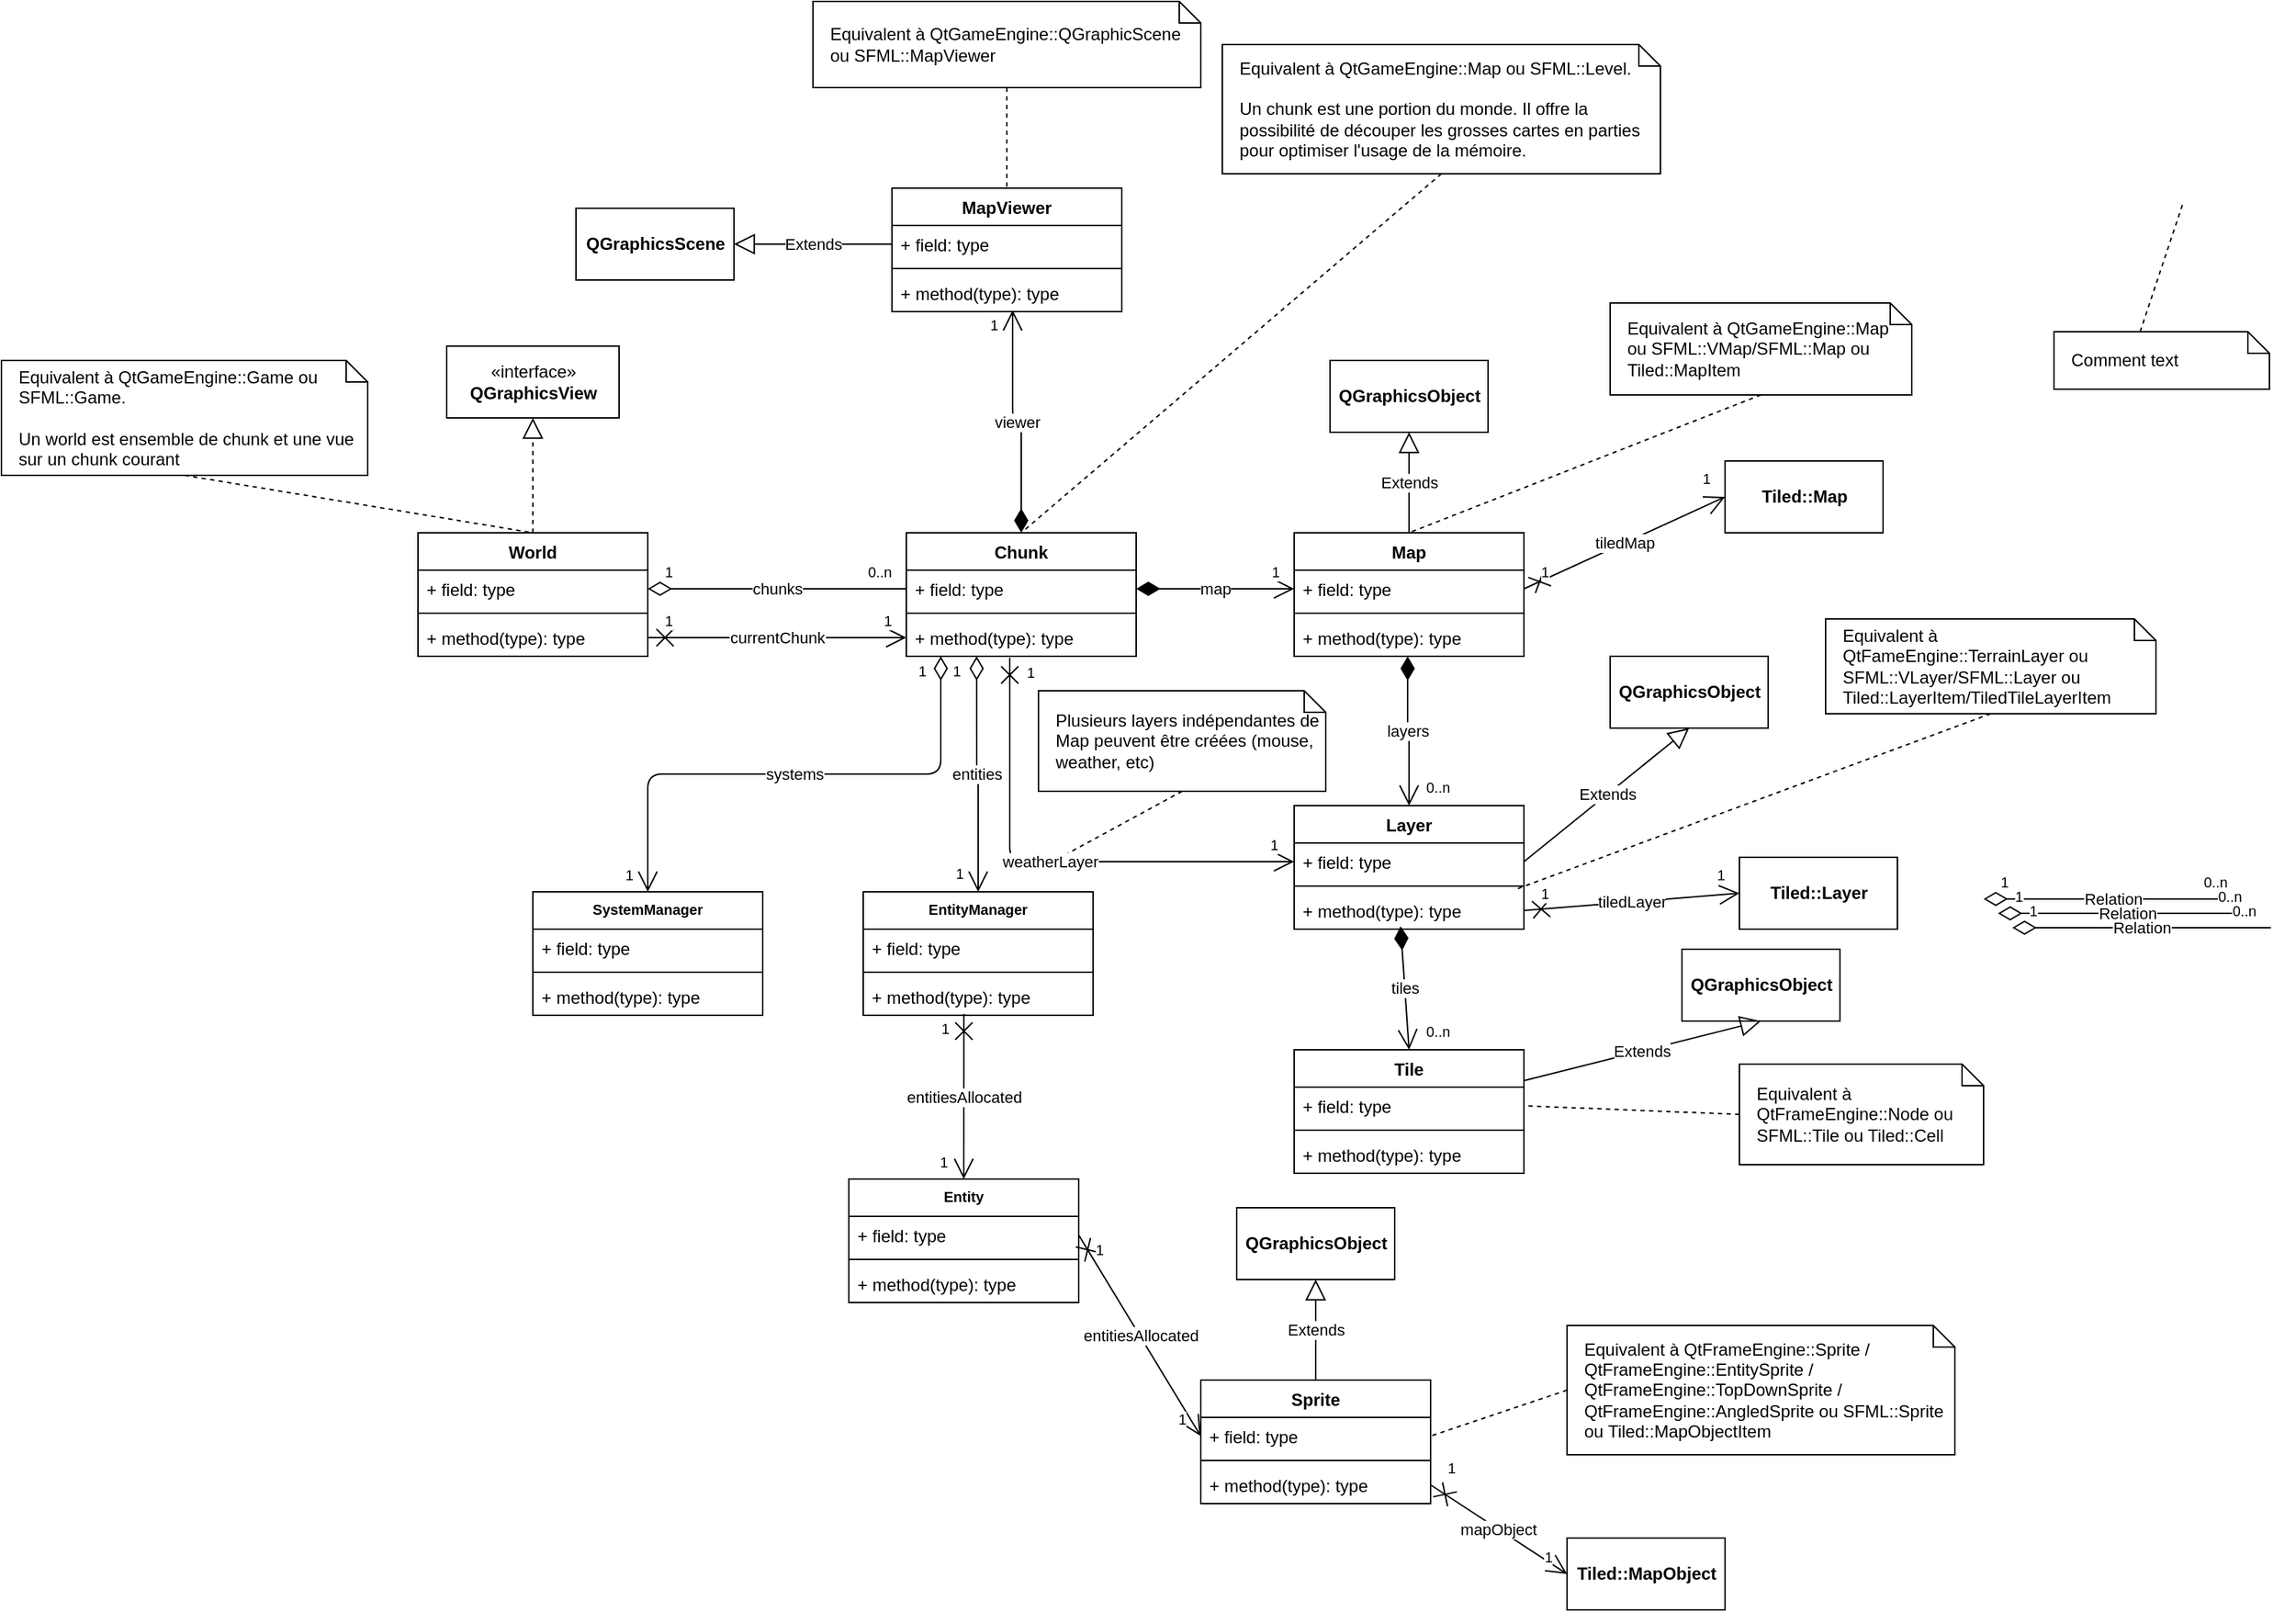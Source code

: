 <mxfile version="13.1.14" type="github">
  <diagram id="xiOiq24JkSzProiSVCCY" name="Page-1">
    <mxGraphModel dx="2591" dy="2415" grid="1" gridSize="10" guides="1" tooltips="1" connect="1" arrows="1" fold="1" page="1" pageScale="1" pageWidth="1169" pageHeight="1654" math="0" shadow="0">
      <root>
        <mxCell id="0" />
        <mxCell id="1" parent="0" />
        <mxCell id="bohhxA9WNWS1U3EAJLv6-5" value="Map" style="swimlane;fontStyle=1;align=center;verticalAlign=top;childLayout=stackLayout;horizontal=1;startSize=26;horizontalStack=0;resizeParent=1;resizeParentMax=0;resizeLast=0;collapsible=1;marginBottom=0;" parent="1" vertex="1">
          <mxGeometry x="640" y="140" width="160" height="86" as="geometry" />
        </mxCell>
        <mxCell id="bohhxA9WNWS1U3EAJLv6-6" value="+ field: type" style="text;strokeColor=none;fillColor=none;align=left;verticalAlign=top;spacingLeft=4;spacingRight=4;overflow=hidden;rotatable=0;points=[[0,0.5],[1,0.5]];portConstraint=eastwest;" parent="bohhxA9WNWS1U3EAJLv6-5" vertex="1">
          <mxGeometry y="26" width="160" height="26" as="geometry" />
        </mxCell>
        <mxCell id="bohhxA9WNWS1U3EAJLv6-7" value="" style="line;strokeWidth=1;fillColor=none;align=left;verticalAlign=middle;spacingTop=-1;spacingLeft=3;spacingRight=3;rotatable=0;labelPosition=right;points=[];portConstraint=eastwest;" parent="bohhxA9WNWS1U3EAJLv6-5" vertex="1">
          <mxGeometry y="52" width="160" height="8" as="geometry" />
        </mxCell>
        <mxCell id="bohhxA9WNWS1U3EAJLv6-8" value="+ method(type): type" style="text;strokeColor=none;fillColor=none;align=left;verticalAlign=top;spacingLeft=4;spacingRight=4;overflow=hidden;rotatable=0;points=[[0,0.5],[1,0.5]];portConstraint=eastwest;" parent="bohhxA9WNWS1U3EAJLv6-5" vertex="1">
          <mxGeometry y="60" width="160" height="26" as="geometry" />
        </mxCell>
        <mxCell id="bohhxA9WNWS1U3EAJLv6-9" value="Layer" style="swimlane;fontStyle=1;align=center;verticalAlign=top;childLayout=stackLayout;horizontal=1;startSize=26;horizontalStack=0;resizeParent=1;resizeParentMax=0;resizeLast=0;collapsible=1;marginBottom=0;" parent="1" vertex="1">
          <mxGeometry x="640" y="330" width="160" height="86" as="geometry" />
        </mxCell>
        <mxCell id="bohhxA9WNWS1U3EAJLv6-10" value="+ field: type" style="text;strokeColor=none;fillColor=none;align=left;verticalAlign=top;spacingLeft=4;spacingRight=4;overflow=hidden;rotatable=0;points=[[0,0.5],[1,0.5]];portConstraint=eastwest;" parent="bohhxA9WNWS1U3EAJLv6-9" vertex="1">
          <mxGeometry y="26" width="160" height="26" as="geometry" />
        </mxCell>
        <mxCell id="bohhxA9WNWS1U3EAJLv6-11" value="" style="line;strokeWidth=1;fillColor=none;align=left;verticalAlign=middle;spacingTop=-1;spacingLeft=3;spacingRight=3;rotatable=0;labelPosition=right;points=[];portConstraint=eastwest;" parent="bohhxA9WNWS1U3EAJLv6-9" vertex="1">
          <mxGeometry y="52" width="160" height="8" as="geometry" />
        </mxCell>
        <mxCell id="bohhxA9WNWS1U3EAJLv6-12" value="+ method(type): type" style="text;strokeColor=none;fillColor=none;align=left;verticalAlign=top;spacingLeft=4;spacingRight=4;overflow=hidden;rotatable=0;points=[[0,0.5],[1,0.5]];portConstraint=eastwest;" parent="bohhxA9WNWS1U3EAJLv6-9" vertex="1">
          <mxGeometry y="60" width="160" height="26" as="geometry" />
        </mxCell>
        <mxCell id="bxOdq--mQ42lOuyjaQym-1" value="Equivalent à QtGameEngine::Game ou SFML::Game.&lt;br&gt;&lt;br&gt;Un world est ensemble de chunk et une vue sur un chunk courant" style="shape=note;size=15;align=left;spacingLeft=10;html=1;whiteSpace=wrap;" vertex="1" parent="1">
          <mxGeometry x="-260" y="20" width="255" height="80" as="geometry" />
        </mxCell>
        <mxCell id="bxOdq--mQ42lOuyjaQym-2" value="" style="edgeStyle=none;endArrow=none;exitX=0.5;exitY=1;dashed=1;html=1;exitDx=0;exitDy=0;exitPerimeter=0;entryX=0.5;entryY=0;entryDx=0;entryDy=0;" edge="1" source="bxOdq--mQ42lOuyjaQym-1" parent="1" target="bohhxA9WNWS1U3EAJLv6-1">
          <mxGeometry x="1" relative="1" as="geometry">
            <mxPoint x="700" y="520" as="targetPoint" />
          </mxGeometry>
        </mxCell>
        <mxCell id="bxOdq--mQ42lOuyjaQym-4" value="Comment text" style="shape=note;size=15;align=left;spacingLeft=10;html=1;whiteSpace=wrap;" vertex="1" parent="1">
          <mxGeometry x="1169" width="150" height="40" as="geometry" />
        </mxCell>
        <mxCell id="bxOdq--mQ42lOuyjaQym-5" value="" style="edgeStyle=none;endArrow=none;exitX=0.4;exitY=0;dashed=1;html=1;" edge="1" parent="1" source="bxOdq--mQ42lOuyjaQym-4">
          <mxGeometry x="1" relative="1" as="geometry">
            <mxPoint x="1259" y="-90" as="targetPoint" />
          </mxGeometry>
        </mxCell>
        <mxCell id="bxOdq--mQ42lOuyjaQym-6" value="Equivalent à QtGameEngine::QGraphicScene ou SFML::MapViewer" style="shape=note;size=15;align=left;spacingLeft=10;html=1;whiteSpace=wrap;" vertex="1" parent="1">
          <mxGeometry x="305" y="-230" width="270" height="60" as="geometry" />
        </mxCell>
        <mxCell id="bxOdq--mQ42lOuyjaQym-7" value="" style="edgeStyle=none;endArrow=none;exitX=0.5;exitY=1;dashed=1;html=1;entryX=0.5;entryY=0;entryDx=0;entryDy=0;exitDx=0;exitDy=0;exitPerimeter=0;" edge="1" parent="1" source="bxOdq--mQ42lOuyjaQym-6" target="bxOdq--mQ42lOuyjaQym-83">
          <mxGeometry x="1" relative="1" as="geometry">
            <mxPoint x="1070" y="30" as="targetPoint" />
          </mxGeometry>
        </mxCell>
        <mxCell id="bxOdq--mQ42lOuyjaQym-8" value="Plusieurs layers indépendantes de Map peuvent être créées (mouse, weather, etc)" style="shape=note;size=15;align=left;spacingLeft=10;html=1;whiteSpace=wrap;" vertex="1" parent="1">
          <mxGeometry x="462" y="250" width="200" height="70" as="geometry" />
        </mxCell>
        <mxCell id="bxOdq--mQ42lOuyjaQym-9" value="" style="edgeStyle=none;endArrow=none;exitX=0.5;exitY=1;dashed=1;html=1;exitDx=0;exitDy=0;exitPerimeter=0;" edge="1" parent="1" source="bxOdq--mQ42lOuyjaQym-8">
          <mxGeometry x="1" relative="1" as="geometry">
            <mxPoint x="470" y="370" as="targetPoint" />
          </mxGeometry>
        </mxCell>
        <mxCell id="bxOdq--mQ42lOuyjaQym-10" value="Equivalent à QtGameEngine::Map ou SFML::Level.&lt;br&gt;&lt;br&gt;Un chunk est une portion du monde. Il offre la possibilité de découper les grosses cartes en parties pour optimiser l&#39;usage de la mémoire." style="shape=note;size=15;align=left;spacingLeft=10;html=1;whiteSpace=wrap;" vertex="1" parent="1">
          <mxGeometry x="590" y="-200" width="305" height="90" as="geometry" />
        </mxCell>
        <mxCell id="bxOdq--mQ42lOuyjaQym-11" value="" style="edgeStyle=none;endArrow=none;exitX=0.5;exitY=1;dashed=1;html=1;exitDx=0;exitDy=0;exitPerimeter=0;entryX=0.5;entryY=0;entryDx=0;entryDy=0;" edge="1" parent="1" source="bxOdq--mQ42lOuyjaQym-10" target="bxOdq--mQ42lOuyjaQym-24">
          <mxGeometry x="1" relative="1" as="geometry">
            <mxPoint x="560" y="-40" as="targetPoint" />
          </mxGeometry>
        </mxCell>
        <mxCell id="bxOdq--mQ42lOuyjaQym-21" value="chunks" style="endArrow=none;html=1;endSize=0;startArrow=diamondThin;startSize=14;startFill=0;endFill=0;exitX=1;exitY=0.5;exitDx=0;exitDy=0;align=center;targetPerimeterSpacing=0;entryX=0;entryY=0.5;entryDx=0;entryDy=0;sourcePerimeterSpacing=0;" edge="1" parent="1" source="bohhxA9WNWS1U3EAJLv6-2" target="bxOdq--mQ42lOuyjaQym-25">
          <mxGeometry relative="1" as="geometry">
            <mxPoint x="1010" y="306" as="sourcePoint" />
            <mxPoint x="300" y="60" as="targetPoint" />
          </mxGeometry>
        </mxCell>
        <mxCell id="bxOdq--mQ42lOuyjaQym-22" value="1" style="resizable=0;align=left;verticalAlign=bottom;labelBackgroundColor=#ffffff;fontSize=10;spacing=0;spacingLeft=12;spacingBottom=6;spacingRight=12;html=1;" connectable="0" vertex="1" parent="bxOdq--mQ42lOuyjaQym-21">
          <mxGeometry x="-1" relative="1" as="geometry" />
        </mxCell>
        <mxCell id="bxOdq--mQ42lOuyjaQym-23" value="0..n" style="resizable=0;html=1;align=right;verticalAlign=bottom;labelBackgroundColor=#ffffff;fontSize=10;spacing=0;spacingLeft=12;spacingRight=12;spacingTop=0;spacingBottom=6;" connectable="0" vertex="1" parent="bxOdq--mQ42lOuyjaQym-21">
          <mxGeometry x="1" relative="1" as="geometry" />
        </mxCell>
        <mxCell id="bohhxA9WNWS1U3EAJLv6-1" value="World" style="swimlane;fontStyle=1;align=center;verticalAlign=top;childLayout=stackLayout;horizontal=1;startSize=26;horizontalStack=0;resizeParent=1;resizeParentMax=0;resizeLast=0;collapsible=1;marginBottom=0;" parent="1" vertex="1">
          <mxGeometry x="30" y="140" width="160" height="86" as="geometry" />
        </mxCell>
        <mxCell id="bohhxA9WNWS1U3EAJLv6-2" value="+ field: type" style="text;strokeColor=none;fillColor=none;align=left;verticalAlign=top;spacingLeft=4;spacingRight=4;overflow=hidden;rotatable=0;points=[[0,0.5],[1,0.5]];portConstraint=eastwest;" parent="bohhxA9WNWS1U3EAJLv6-1" vertex="1">
          <mxGeometry y="26" width="160" height="26" as="geometry" />
        </mxCell>
        <mxCell id="bohhxA9WNWS1U3EAJLv6-3" value="" style="line;strokeWidth=1;fillColor=none;align=left;verticalAlign=middle;spacingTop=-1;spacingLeft=3;spacingRight=3;rotatable=0;labelPosition=right;points=[];portConstraint=eastwest;" parent="bohhxA9WNWS1U3EAJLv6-1" vertex="1">
          <mxGeometry y="52" width="160" height="8" as="geometry" />
        </mxCell>
        <mxCell id="bohhxA9WNWS1U3EAJLv6-4" value="+ method(type): type" style="text;strokeColor=none;fillColor=none;align=left;verticalAlign=top;spacingLeft=4;spacingRight=4;overflow=hidden;rotatable=0;points=[[0,0.5],[1,0.5]];portConstraint=eastwest;" parent="bohhxA9WNWS1U3EAJLv6-1" vertex="1">
          <mxGeometry y="60" width="160" height="26" as="geometry" />
        </mxCell>
        <mxCell id="bxOdq--mQ42lOuyjaQym-24" value="Chunk" style="swimlane;fontStyle=1;align=center;verticalAlign=top;childLayout=stackLayout;horizontal=1;startSize=26;horizontalStack=0;resizeParent=1;resizeParentMax=0;resizeLast=0;collapsible=1;marginBottom=0;" vertex="1" parent="1">
          <mxGeometry x="370" y="140" width="160" height="86" as="geometry" />
        </mxCell>
        <mxCell id="bxOdq--mQ42lOuyjaQym-25" value="+ field: type" style="text;strokeColor=none;fillColor=none;align=left;verticalAlign=top;spacingLeft=4;spacingRight=4;overflow=hidden;rotatable=0;points=[[0,0.5],[1,0.5]];portConstraint=eastwest;" vertex="1" parent="bxOdq--mQ42lOuyjaQym-24">
          <mxGeometry y="26" width="160" height="26" as="geometry" />
        </mxCell>
        <mxCell id="bxOdq--mQ42lOuyjaQym-26" value="" style="line;strokeWidth=1;fillColor=none;align=left;verticalAlign=middle;spacingTop=-1;spacingLeft=3;spacingRight=3;rotatable=0;labelPosition=right;points=[];portConstraint=eastwest;" vertex="1" parent="bxOdq--mQ42lOuyjaQym-24">
          <mxGeometry y="52" width="160" height="8" as="geometry" />
        </mxCell>
        <mxCell id="bxOdq--mQ42lOuyjaQym-27" value="+ method(type): type" style="text;strokeColor=none;fillColor=none;align=left;verticalAlign=top;spacingLeft=4;spacingRight=4;overflow=hidden;rotatable=0;points=[[0,0.5],[1,0.5]];portConstraint=eastwest;" vertex="1" parent="bxOdq--mQ42lOuyjaQym-24">
          <mxGeometry y="60" width="160" height="26" as="geometry" />
        </mxCell>
        <mxCell id="bxOdq--mQ42lOuyjaQym-38" value="viewer" style="endArrow=diamondThin;html=1;endSize=14;startArrow=open;startSize=12;startFill=0;edgeStyle=orthogonalEdgeStyle;endFill=1;align=center;targetPerimeterSpacing=0;entryX=0.5;entryY=0;entryDx=0;entryDy=0;sourcePerimeterSpacing=0;exitX=0.525;exitY=0.962;exitDx=0;exitDy=0;exitPerimeter=0;" edge="1" parent="1" source="bxOdq--mQ42lOuyjaQym-86" target="bxOdq--mQ42lOuyjaQym-24">
          <mxGeometry relative="1" as="geometry">
            <mxPoint x="300" y="80" as="sourcePoint" />
            <mxPoint x="360" y="100" as="targetPoint" />
          </mxGeometry>
        </mxCell>
        <mxCell id="bxOdq--mQ42lOuyjaQym-39" value="1" style="resizable=0;align=right;verticalAlign=top;labelBackgroundColor=#ffffff;fontSize=10;spacing=0;spacingLeft=12;spacingBottom=6;spacingRight=12;html=1;" connectable="0" vertex="1" parent="bxOdq--mQ42lOuyjaQym-38">
          <mxGeometry x="-1" relative="1" as="geometry" />
        </mxCell>
        <mxCell id="bxOdq--mQ42lOuyjaQym-41" value="weatherLayer" style="endArrow=open;html=1;endSize=12;startArrow=cross;startSize=10;startFill=0;edgeStyle=orthogonalEdgeStyle;endFill=0;exitX=0.45;exitY=1.038;exitDx=0;exitDy=0;align=center;targetPerimeterSpacing=0;sourcePerimeterSpacing=0;exitPerimeter=0;entryX=0;entryY=0.5;entryDx=0;entryDy=0;" edge="1" parent="1" source="bxOdq--mQ42lOuyjaQym-27" target="bohhxA9WNWS1U3EAJLv6-10">
          <mxGeometry relative="1" as="geometry">
            <mxPoint x="600" y="510" as="sourcePoint" />
            <mxPoint x="560" y="400" as="targetPoint" />
          </mxGeometry>
        </mxCell>
        <mxCell id="bxOdq--mQ42lOuyjaQym-42" value="1" style="resizable=0;align=left;verticalAlign=top;labelBackgroundColor=#ffffff;fontSize=10;spacing=0;spacingLeft=12;spacingBottom=6;spacingRight=12;html=1;" connectable="0" vertex="1" parent="bxOdq--mQ42lOuyjaQym-41">
          <mxGeometry x="-1" relative="1" as="geometry" />
        </mxCell>
        <mxCell id="bxOdq--mQ42lOuyjaQym-43" value="1" style="resizable=0;html=1;align=right;verticalAlign=bottom;labelBackgroundColor=#ffffff;fontSize=10;spacing=0;spacingLeft=12;spacingRight=12;spacingTop=0;spacingBottom=6;" connectable="0" vertex="1" parent="bxOdq--mQ42lOuyjaQym-41">
          <mxGeometry x="1" relative="1" as="geometry" />
        </mxCell>
        <mxCell id="bxOdq--mQ42lOuyjaQym-44" value="layers" style="endArrow=open;html=1;endSize=12;startArrow=diamondThin;startSize=14;startFill=1;edgeStyle=orthogonalEdgeStyle;endFill=0;exitX=0.494;exitY=1;exitDx=0;exitDy=0;align=center;targetPerimeterSpacing=0;sourcePerimeterSpacing=0;exitPerimeter=0;entryX=0.5;entryY=0;entryDx=0;entryDy=0;" edge="1" parent="1" source="bohhxA9WNWS1U3EAJLv6-8" target="bohhxA9WNWS1U3EAJLv6-9">
          <mxGeometry relative="1" as="geometry">
            <mxPoint x="920" y="432.5" as="sourcePoint" />
            <mxPoint x="760" y="290" as="targetPoint" />
          </mxGeometry>
        </mxCell>
        <mxCell id="bxOdq--mQ42lOuyjaQym-46" value="0..n" style="resizable=0;html=1;align=left;verticalAlign=bottom;labelBackgroundColor=#ffffff;fontSize=10;spacing=0;spacingLeft=12;spacingRight=12;spacingTop=0;spacingBottom=6;" connectable="0" vertex="1" parent="bxOdq--mQ42lOuyjaQym-44">
          <mxGeometry x="1" relative="1" as="geometry" />
        </mxCell>
        <mxCell id="bxOdq--mQ42lOuyjaQym-47" value="Relation" style="endArrow=none;html=1;endSize=0;startArrow=diamondThin;startSize=14;startFill=0;endFill=0;exitX=1;exitY=0.5;exitDx=0;exitDy=0;align=center;targetPerimeterSpacing=0;entryX=0;entryY=0.5;entryDx=0;entryDy=0;sourcePerimeterSpacing=0;" edge="1" parent="1">
          <mxGeometry relative="1" as="geometry">
            <mxPoint x="1120" y="395" as="sourcePoint" />
            <mxPoint x="1300" y="395" as="targetPoint" />
          </mxGeometry>
        </mxCell>
        <mxCell id="bxOdq--mQ42lOuyjaQym-48" value="1" style="resizable=0;align=left;verticalAlign=bottom;labelBackgroundColor=#ffffff;fontSize=10;spacing=0;spacingLeft=12;spacingBottom=6;spacingRight=12;html=1;" connectable="0" vertex="1" parent="bxOdq--mQ42lOuyjaQym-47">
          <mxGeometry x="-1" relative="1" as="geometry" />
        </mxCell>
        <mxCell id="bxOdq--mQ42lOuyjaQym-49" value="0..n" style="resizable=0;html=1;align=right;verticalAlign=bottom;labelBackgroundColor=#ffffff;fontSize=10;spacing=0;spacingLeft=12;spacingRight=12;spacingTop=0;spacingBottom=6;" connectable="0" vertex="1" parent="bxOdq--mQ42lOuyjaQym-47">
          <mxGeometry x="1" relative="1" as="geometry" />
        </mxCell>
        <mxCell id="bxOdq--mQ42lOuyjaQym-50" value="map" style="endArrow=open;html=1;endSize=12;startArrow=diamondThin;startSize=14;startFill=1;endFill=0;exitX=1;exitY=0.5;exitDx=0;exitDy=0;align=center;targetPerimeterSpacing=0;sourcePerimeterSpacing=0;entryX=0;entryY=0.5;entryDx=0;entryDy=0;" edge="1" parent="1" source="bxOdq--mQ42lOuyjaQym-25" target="bohhxA9WNWS1U3EAJLv6-6">
          <mxGeometry relative="1" as="geometry">
            <mxPoint x="965" y="420" as="sourcePoint" />
            <mxPoint x="600" y="150" as="targetPoint" />
          </mxGeometry>
        </mxCell>
        <mxCell id="bxOdq--mQ42lOuyjaQym-52" value="1" style="resizable=0;html=1;align=right;verticalAlign=bottom;labelBackgroundColor=#ffffff;fontSize=10;spacing=0;spacingLeft=12;spacingRight=12;spacingTop=0;spacingBottom=6;" connectable="0" vertex="1" parent="bxOdq--mQ42lOuyjaQym-50">
          <mxGeometry x="1" relative="1" as="geometry" />
        </mxCell>
        <mxCell id="bxOdq--mQ42lOuyjaQym-53" value="currentChunk" style="endArrow=open;html=1;endSize=12;startArrow=cross;startSize=10;startFill=0;endFill=0;exitX=1;exitY=0.5;exitDx=0;exitDy=0;align=center;targetPerimeterSpacing=0;entryX=0;entryY=0.5;entryDx=0;entryDy=0;sourcePerimeterSpacing=0;" edge="1" parent="1" source="bohhxA9WNWS1U3EAJLv6-4" target="bxOdq--mQ42lOuyjaQym-27">
          <mxGeometry relative="1" as="geometry">
            <mxPoint x="200" y="270" as="sourcePoint" />
            <mxPoint x="380" y="270" as="targetPoint" />
          </mxGeometry>
        </mxCell>
        <mxCell id="bxOdq--mQ42lOuyjaQym-54" value="1" style="resizable=0;align=left;verticalAlign=bottom;labelBackgroundColor=#ffffff;fontSize=10;spacing=0;spacingLeft=12;spacingBottom=6;spacingRight=12;html=1;" connectable="0" vertex="1" parent="bxOdq--mQ42lOuyjaQym-53">
          <mxGeometry x="-1" relative="1" as="geometry" />
        </mxCell>
        <mxCell id="bxOdq--mQ42lOuyjaQym-55" value="1" style="resizable=0;html=1;align=right;verticalAlign=bottom;labelBackgroundColor=#ffffff;fontSize=10;spacing=0;spacingLeft=12;spacingRight=12;spacingTop=0;spacingBottom=6;" connectable="0" vertex="1" parent="bxOdq--mQ42lOuyjaQym-53">
          <mxGeometry x="1" relative="1" as="geometry" />
        </mxCell>
        <mxCell id="bxOdq--mQ42lOuyjaQym-61" value="«interface»&lt;br&gt;&lt;b&gt;QGraphicsView&lt;/b&gt;" style="html=1;align=center;" vertex="1" parent="1">
          <mxGeometry x="50" y="10" width="120" height="50" as="geometry" />
        </mxCell>
        <mxCell id="bxOdq--mQ42lOuyjaQym-62" value="" style="endArrow=block;dashed=1;endFill=0;endSize=12;html=1;align=center;entryX=0.5;entryY=1;entryDx=0;entryDy=0;exitX=0.5;exitY=0;exitDx=0;exitDy=0;startSize=0;" edge="1" parent="1" source="bohhxA9WNWS1U3EAJLv6-1" target="bxOdq--mQ42lOuyjaQym-61">
          <mxGeometry width="160" relative="1" as="geometry">
            <mxPoint x="-120" y="280" as="sourcePoint" />
            <mxPoint x="40" y="280" as="targetPoint" />
          </mxGeometry>
        </mxCell>
        <mxCell id="bxOdq--mQ42lOuyjaQym-64" value="&lt;b&gt;QGraphicsScene&lt;/b&gt;" style="html=1;align=center;" vertex="1" parent="1">
          <mxGeometry x="140" y="-86" width="110" height="50" as="geometry" />
        </mxCell>
        <mxCell id="bxOdq--mQ42lOuyjaQym-69" value="entities" style="endArrow=open;html=1;endSize=12;startArrow=diamondThin;startSize=14;startFill=0;endFill=0;exitX=0.306;exitY=1;exitDx=0;exitDy=0;align=center;targetPerimeterSpacing=0;entryX=0.5;entryY=0;entryDx=0;entryDy=0;sourcePerimeterSpacing=0;exitPerimeter=0;edgeStyle=orthogonalEdgeStyle;" edge="1" parent="1" source="bxOdq--mQ42lOuyjaQym-27" target="bohhxA9WNWS1U3EAJLv6-45">
          <mxGeometry relative="1" as="geometry">
            <mxPoint x="980" y="358" as="sourcePoint" />
            <mxPoint x="1160" y="358" as="targetPoint" />
          </mxGeometry>
        </mxCell>
        <mxCell id="bxOdq--mQ42lOuyjaQym-70" value="1" style="resizable=0;align=right;verticalAlign=top;labelBackgroundColor=#ffffff;fontSize=10;spacing=0;spacingLeft=12;spacingBottom=6;spacingRight=12;html=1;" connectable="0" vertex="1" parent="bxOdq--mQ42lOuyjaQym-69">
          <mxGeometry x="-1" relative="1" as="geometry" />
        </mxCell>
        <mxCell id="bxOdq--mQ42lOuyjaQym-71" value="1" style="resizable=0;html=1;align=right;verticalAlign=bottom;labelBackgroundColor=#ffffff;fontSize=10;spacing=0;spacingLeft=12;spacingRight=12;spacingTop=0;spacingBottom=6;" connectable="0" vertex="1" parent="bxOdq--mQ42lOuyjaQym-69">
          <mxGeometry x="1" relative="1" as="geometry" />
        </mxCell>
        <mxCell id="bohhxA9WNWS1U3EAJLv6-45" value="EntityManager" style="swimlane;fontStyle=1;align=center;verticalAlign=top;childLayout=stackLayout;horizontal=1;startSize=26;horizontalStack=0;resizeParent=1;resizeParentMax=0;resizeLast=0;collapsible=1;marginBottom=0;fontSize=10;" parent="1" vertex="1">
          <mxGeometry x="340" y="390" width="160" height="86" as="geometry" />
        </mxCell>
        <mxCell id="bohhxA9WNWS1U3EAJLv6-46" value="+ field: type" style="text;strokeColor=none;fillColor=none;align=left;verticalAlign=top;spacingLeft=4;spacingRight=4;overflow=hidden;rotatable=0;points=[[0,0.5],[1,0.5]];portConstraint=eastwest;" parent="bohhxA9WNWS1U3EAJLv6-45" vertex="1">
          <mxGeometry y="26" width="160" height="26" as="geometry" />
        </mxCell>
        <mxCell id="bohhxA9WNWS1U3EAJLv6-47" value="" style="line;strokeWidth=1;fillColor=none;align=left;verticalAlign=middle;spacingTop=-1;spacingLeft=3;spacingRight=3;rotatable=0;labelPosition=right;points=[];portConstraint=eastwest;" parent="bohhxA9WNWS1U3EAJLv6-45" vertex="1">
          <mxGeometry y="52" width="160" height="8" as="geometry" />
        </mxCell>
        <mxCell id="bohhxA9WNWS1U3EAJLv6-48" value="+ method(type): type" style="text;strokeColor=none;fillColor=none;align=left;verticalAlign=top;spacingLeft=4;spacingRight=4;overflow=hidden;rotatable=0;points=[[0,0.5],[1,0.5]];portConstraint=eastwest;" parent="bohhxA9WNWS1U3EAJLv6-45" vertex="1">
          <mxGeometry y="60" width="160" height="26" as="geometry" />
        </mxCell>
        <mxCell id="bxOdq--mQ42lOuyjaQym-72" value="entitiesAllocated" style="endArrow=open;html=1;endSize=12;startArrow=cross;startSize=10;startFill=0;endFill=0;align=center;targetPerimeterSpacing=0;entryX=0.5;entryY=0;entryDx=0;entryDy=0;sourcePerimeterSpacing=0;exitX=0.438;exitY=0.962;exitDx=0;exitDy=0;exitPerimeter=0;" edge="1" parent="1" source="bohhxA9WNWS1U3EAJLv6-48" target="bohhxA9WNWS1U3EAJLv6-41">
          <mxGeometry relative="1" as="geometry">
            <mxPoint x="200" y="350" as="sourcePoint" />
            <mxPoint x="75.04" y="565" as="targetPoint" />
          </mxGeometry>
        </mxCell>
        <mxCell id="bxOdq--mQ42lOuyjaQym-73" value="1" style="resizable=0;align=right;verticalAlign=top;labelBackgroundColor=#ffffff;fontSize=10;spacing=0;spacingLeft=12;spacingBottom=6;spacingRight=12;html=1;" connectable="0" vertex="1" parent="bxOdq--mQ42lOuyjaQym-72">
          <mxGeometry x="-1" relative="1" as="geometry" />
        </mxCell>
        <mxCell id="bxOdq--mQ42lOuyjaQym-74" value="1" style="resizable=0;html=1;align=right;verticalAlign=bottom;labelBackgroundColor=#ffffff;fontSize=10;spacing=0;spacingLeft=12;spacingRight=12;spacingTop=0;spacingBottom=6;" connectable="0" vertex="1" parent="bxOdq--mQ42lOuyjaQym-72">
          <mxGeometry x="1" relative="1" as="geometry" />
        </mxCell>
        <mxCell id="bohhxA9WNWS1U3EAJLv6-41" value="Entity" style="swimlane;fontStyle=1;align=center;verticalAlign=top;childLayout=stackLayout;horizontal=1;startSize=26;horizontalStack=0;resizeParent=1;resizeParentMax=0;resizeLast=0;collapsible=1;marginBottom=0;fontSize=10;" parent="1" vertex="1">
          <mxGeometry x="330" y="590" width="160" height="86" as="geometry" />
        </mxCell>
        <mxCell id="bohhxA9WNWS1U3EAJLv6-42" value="+ field: type" style="text;strokeColor=none;fillColor=none;align=left;verticalAlign=top;spacingLeft=4;spacingRight=4;overflow=hidden;rotatable=0;points=[[0,0.5],[1,0.5]];portConstraint=eastwest;" parent="bohhxA9WNWS1U3EAJLv6-41" vertex="1">
          <mxGeometry y="26" width="160" height="26" as="geometry" />
        </mxCell>
        <mxCell id="bohhxA9WNWS1U3EAJLv6-43" value="" style="line;strokeWidth=1;fillColor=none;align=left;verticalAlign=middle;spacingTop=-1;spacingLeft=3;spacingRight=3;rotatable=0;labelPosition=right;points=[];portConstraint=eastwest;" parent="bohhxA9WNWS1U3EAJLv6-41" vertex="1">
          <mxGeometry y="52" width="160" height="8" as="geometry" />
        </mxCell>
        <mxCell id="bohhxA9WNWS1U3EAJLv6-44" value="+ method(type): type" style="text;strokeColor=none;fillColor=none;align=left;verticalAlign=top;spacingLeft=4;spacingRight=4;overflow=hidden;rotatable=0;points=[[0,0.5],[1,0.5]];portConstraint=eastwest;" parent="bohhxA9WNWS1U3EAJLv6-41" vertex="1">
          <mxGeometry y="60" width="160" height="26" as="geometry" />
        </mxCell>
        <mxCell id="bxOdq--mQ42lOuyjaQym-75" value="SystemManager" style="swimlane;fontStyle=1;align=center;verticalAlign=top;childLayout=stackLayout;horizontal=1;startSize=26;horizontalStack=0;resizeParent=1;resizeParentMax=0;resizeLast=0;collapsible=1;marginBottom=0;fontSize=10;" vertex="1" parent="1">
          <mxGeometry x="110" y="390" width="160" height="86" as="geometry" />
        </mxCell>
        <mxCell id="bxOdq--mQ42lOuyjaQym-76" value="+ field: type" style="text;strokeColor=none;fillColor=none;align=left;verticalAlign=top;spacingLeft=4;spacingRight=4;overflow=hidden;rotatable=0;points=[[0,0.5],[1,0.5]];portConstraint=eastwest;" vertex="1" parent="bxOdq--mQ42lOuyjaQym-75">
          <mxGeometry y="26" width="160" height="26" as="geometry" />
        </mxCell>
        <mxCell id="bxOdq--mQ42lOuyjaQym-77" value="" style="line;strokeWidth=1;fillColor=none;align=left;verticalAlign=middle;spacingTop=-1;spacingLeft=3;spacingRight=3;rotatable=0;labelPosition=right;points=[];portConstraint=eastwest;" vertex="1" parent="bxOdq--mQ42lOuyjaQym-75">
          <mxGeometry y="52" width="160" height="8" as="geometry" />
        </mxCell>
        <mxCell id="bxOdq--mQ42lOuyjaQym-78" value="+ method(type): type" style="text;strokeColor=none;fillColor=none;align=left;verticalAlign=top;spacingLeft=4;spacingRight=4;overflow=hidden;rotatable=0;points=[[0,0.5],[1,0.5]];portConstraint=eastwest;" vertex="1" parent="bxOdq--mQ42lOuyjaQym-75">
          <mxGeometry y="60" width="160" height="26" as="geometry" />
        </mxCell>
        <mxCell id="bxOdq--mQ42lOuyjaQym-79" value="systems" style="endArrow=open;html=1;endSize=12;startArrow=diamondThin;startSize=14;startFill=0;edgeStyle=orthogonalEdgeStyle;endFill=0;align=center;targetPerimeterSpacing=0;entryX=0.5;entryY=0;entryDx=0;entryDy=0;sourcePerimeterSpacing=0;exitX=0.15;exitY=1;exitDx=0;exitDy=0;exitPerimeter=0;" edge="1" parent="1" source="bxOdq--mQ42lOuyjaQym-27" target="bxOdq--mQ42lOuyjaQym-75">
          <mxGeometry relative="1" as="geometry">
            <mxPoint x="350" y="270" as="sourcePoint" />
            <mxPoint x="301.04" y="444" as="targetPoint" />
          </mxGeometry>
        </mxCell>
        <mxCell id="bxOdq--mQ42lOuyjaQym-80" value="1" style="resizable=0;align=right;verticalAlign=top;labelBackgroundColor=#ffffff;fontSize=10;spacing=0;spacingLeft=12;spacingBottom=6;spacingRight=12;html=1;" connectable="0" vertex="1" parent="bxOdq--mQ42lOuyjaQym-79">
          <mxGeometry x="-1" relative="1" as="geometry" />
        </mxCell>
        <mxCell id="bxOdq--mQ42lOuyjaQym-81" value="1" style="resizable=0;html=1;align=right;verticalAlign=bottom;labelBackgroundColor=#ffffff;fontSize=10;spacing=0;spacingLeft=12;spacingRight=12;spacingTop=0;spacingBottom=6;" connectable="0" vertex="1" parent="bxOdq--mQ42lOuyjaQym-79">
          <mxGeometry x="1" relative="1" as="geometry" />
        </mxCell>
        <mxCell id="bxOdq--mQ42lOuyjaQym-87" value="Extends" style="endArrow=block;endSize=12;endFill=0;html=1;align=center;exitX=0;exitY=0.5;exitDx=0;exitDy=0;entryX=1;entryY=0.5;entryDx=0;entryDy=0;startSize=0;" edge="1" parent="1" source="bxOdq--mQ42lOuyjaQym-84" target="bxOdq--mQ42lOuyjaQym-64">
          <mxGeometry width="160" relative="1" as="geometry">
            <mxPoint x="200" y="20" as="sourcePoint" />
            <mxPoint x="360" y="20" as="targetPoint" />
          </mxGeometry>
        </mxCell>
        <mxCell id="bxOdq--mQ42lOuyjaQym-97" value="Relation" style="endArrow=none;html=1;endSize=0;startArrow=diamondThin;startSize=14;startFill=0;endFill=0;exitX=1;exitY=0.5;exitDx=0;exitDy=0;align=center;targetPerimeterSpacing=0;entryX=0;entryY=0.5;entryDx=0;entryDy=0;sourcePerimeterSpacing=0;" edge="1" parent="1">
          <mxGeometry relative="1" as="geometry">
            <mxPoint x="1130" y="405" as="sourcePoint" />
            <mxPoint x="1310" y="405" as="targetPoint" />
          </mxGeometry>
        </mxCell>
        <mxCell id="bxOdq--mQ42lOuyjaQym-98" value="1" style="resizable=0;align=left;verticalAlign=bottom;labelBackgroundColor=#ffffff;fontSize=10;spacing=0;spacingLeft=12;spacingBottom=6;spacingRight=12;html=1;" connectable="0" vertex="1" parent="bxOdq--mQ42lOuyjaQym-97">
          <mxGeometry x="-1" relative="1" as="geometry" />
        </mxCell>
        <mxCell id="bxOdq--mQ42lOuyjaQym-99" value="0..n" style="resizable=0;html=1;align=right;verticalAlign=bottom;labelBackgroundColor=#ffffff;fontSize=10;spacing=0;spacingLeft=12;spacingRight=12;spacingTop=0;spacingBottom=6;" connectable="0" vertex="1" parent="bxOdq--mQ42lOuyjaQym-97">
          <mxGeometry x="1" relative="1" as="geometry" />
        </mxCell>
        <mxCell id="bxOdq--mQ42lOuyjaQym-100" value="Relation" style="endArrow=none;html=1;endSize=0;startArrow=diamondThin;startSize=14;startFill=0;endFill=0;exitX=1;exitY=0.5;exitDx=0;exitDy=0;align=center;targetPerimeterSpacing=0;entryX=0;entryY=0.5;entryDx=0;entryDy=0;sourcePerimeterSpacing=0;" edge="1" parent="1">
          <mxGeometry relative="1" as="geometry">
            <mxPoint x="1140" y="415" as="sourcePoint" />
            <mxPoint x="1320" y="415" as="targetPoint" />
          </mxGeometry>
        </mxCell>
        <mxCell id="bxOdq--mQ42lOuyjaQym-101" value="1" style="resizable=0;align=left;verticalAlign=bottom;labelBackgroundColor=#ffffff;fontSize=10;spacing=0;spacingLeft=12;spacingBottom=6;spacingRight=12;html=1;" connectable="0" vertex="1" parent="bxOdq--mQ42lOuyjaQym-100">
          <mxGeometry x="-1" relative="1" as="geometry" />
        </mxCell>
        <mxCell id="bxOdq--mQ42lOuyjaQym-102" value="0..n" style="resizable=0;html=1;align=right;verticalAlign=bottom;labelBackgroundColor=#ffffff;fontSize=10;spacing=0;spacingLeft=12;spacingRight=12;spacingTop=0;spacingBottom=6;" connectable="0" vertex="1" parent="bxOdq--mQ42lOuyjaQym-100">
          <mxGeometry x="1" relative="1" as="geometry" />
        </mxCell>
        <mxCell id="bxOdq--mQ42lOuyjaQym-83" value="MapViewer" style="swimlane;fontStyle=1;align=center;verticalAlign=top;childLayout=stackLayout;horizontal=1;startSize=26;horizontalStack=0;resizeParent=1;resizeParentMax=0;resizeLast=0;collapsible=1;marginBottom=0;" vertex="1" parent="1">
          <mxGeometry x="360" y="-100" width="160" height="86" as="geometry" />
        </mxCell>
        <mxCell id="bxOdq--mQ42lOuyjaQym-84" value="+ field: type" style="text;strokeColor=none;fillColor=none;align=left;verticalAlign=top;spacingLeft=4;spacingRight=4;overflow=hidden;rotatable=0;points=[[0,0.5],[1,0.5]];portConstraint=eastwest;" vertex="1" parent="bxOdq--mQ42lOuyjaQym-83">
          <mxGeometry y="26" width="160" height="26" as="geometry" />
        </mxCell>
        <mxCell id="bxOdq--mQ42lOuyjaQym-85" value="" style="line;strokeWidth=1;fillColor=none;align=left;verticalAlign=middle;spacingTop=-1;spacingLeft=3;spacingRight=3;rotatable=0;labelPosition=right;points=[];portConstraint=eastwest;" vertex="1" parent="bxOdq--mQ42lOuyjaQym-83">
          <mxGeometry y="52" width="160" height="8" as="geometry" />
        </mxCell>
        <mxCell id="bxOdq--mQ42lOuyjaQym-86" value="+ method(type): type" style="text;strokeColor=none;fillColor=none;align=left;verticalAlign=top;spacingLeft=4;spacingRight=4;overflow=hidden;rotatable=0;points=[[0,0.5],[1,0.5]];portConstraint=eastwest;" vertex="1" parent="bxOdq--mQ42lOuyjaQym-83">
          <mxGeometry y="60" width="160" height="26" as="geometry" />
        </mxCell>
        <mxCell id="bxOdq--mQ42lOuyjaQym-112" value="Equivalent à QtFrameEngine::Node ou SFML::Tile ou Tiled::Cell" style="shape=note;size=15;align=left;spacingLeft=10;html=1;whiteSpace=wrap;" vertex="1" parent="1">
          <mxGeometry x="950" y="510" width="170" height="70" as="geometry" />
        </mxCell>
        <mxCell id="bxOdq--mQ42lOuyjaQym-113" value="" style="edgeStyle=none;endArrow=none;exitX=0;exitY=0.5;dashed=1;html=1;entryX=1;entryY=0.5;entryDx=0;entryDy=0;exitDx=0;exitDy=0;exitPerimeter=0;" edge="1" parent="1" source="bxOdq--mQ42lOuyjaQym-112" target="bxOdq--mQ42lOuyjaQym-131">
          <mxGeometry x="1" relative="1" as="geometry">
            <mxPoint x="1030" y="390" as="targetPoint" />
          </mxGeometry>
        </mxCell>
        <mxCell id="bxOdq--mQ42lOuyjaQym-114" value="Equivalent à QtFameEngine::TerrainLayer ou SFML::VLayer/SFML::Layer ou Tiled::LayerItem/TiledTileLayerItem" style="shape=note;size=15;align=left;spacingLeft=10;html=1;whiteSpace=wrap;" vertex="1" parent="1">
          <mxGeometry x="1010" y="200" width="230" height="66" as="geometry" />
        </mxCell>
        <mxCell id="bxOdq--mQ42lOuyjaQym-115" value="" style="edgeStyle=none;endArrow=none;exitX=0.5;exitY=1;dashed=1;html=1;entryX=0.969;entryY=1.231;entryDx=0;entryDy=0;entryPerimeter=0;exitDx=0;exitDy=0;exitPerimeter=0;" edge="1" parent="1" source="bxOdq--mQ42lOuyjaQym-114" target="bohhxA9WNWS1U3EAJLv6-10">
          <mxGeometry x="1" relative="1" as="geometry">
            <mxPoint x="1080" y="40" as="targetPoint" />
          </mxGeometry>
        </mxCell>
        <mxCell id="bxOdq--mQ42lOuyjaQym-116" value="Equivalent à QtGameEngine::Map ou SFML::VMap/SFML::Map ou Tiled::MapItem" style="shape=note;size=15;align=left;spacingLeft=10;html=1;whiteSpace=wrap;" vertex="1" parent="1">
          <mxGeometry x="860" y="-20" width="210" height="64" as="geometry" />
        </mxCell>
        <mxCell id="bxOdq--mQ42lOuyjaQym-117" value="" style="edgeStyle=none;endArrow=none;exitX=0.5;exitY=1;dashed=1;html=1;exitDx=0;exitDy=0;exitPerimeter=0;entryX=0.5;entryY=0;entryDx=0;entryDy=0;" edge="1" parent="1" source="bxOdq--mQ42lOuyjaQym-116" target="bohhxA9WNWS1U3EAJLv6-5">
          <mxGeometry x="1" relative="1" as="geometry">
            <mxPoint x="960" y="-86" as="targetPoint" />
          </mxGeometry>
        </mxCell>
        <mxCell id="bxOdq--mQ42lOuyjaQym-118" value="&lt;b&gt;QGraphicsObject&lt;/b&gt;" style="html=1;align=center;" vertex="1" parent="1">
          <mxGeometry x="665" y="20" width="110" height="50" as="geometry" />
        </mxCell>
        <mxCell id="bxOdq--mQ42lOuyjaQym-119" value="Extends" style="endArrow=block;endSize=12;endFill=0;html=1;align=center;exitX=0.5;exitY=0;exitDx=0;exitDy=0;entryX=0.5;entryY=1;entryDx=0;entryDy=0;startSize=0;" edge="1" parent="1" source="bohhxA9WNWS1U3EAJLv6-5" target="bxOdq--mQ42lOuyjaQym-118">
          <mxGeometry width="160" relative="1" as="geometry">
            <mxPoint x="750" y="90" as="sourcePoint" />
            <mxPoint x="640" y="90" as="targetPoint" />
          </mxGeometry>
        </mxCell>
        <mxCell id="bxOdq--mQ42lOuyjaQym-120" value="&lt;b&gt;QGraphicsObject&lt;/b&gt;" style="html=1;align=center;" vertex="1" parent="1">
          <mxGeometry x="860" y="226" width="110" height="50" as="geometry" />
        </mxCell>
        <mxCell id="bxOdq--mQ42lOuyjaQym-121" value="Extends" style="endArrow=block;endSize=12;endFill=0;html=1;align=center;exitX=1;exitY=0.5;exitDx=0;exitDy=0;entryX=0.5;entryY=1;entryDx=0;entryDy=0;startSize=0;" edge="1" parent="1" source="bohhxA9WNWS1U3EAJLv6-10" target="bxOdq--mQ42lOuyjaQym-120">
          <mxGeometry width="160" relative="1" as="geometry">
            <mxPoint x="910" y="420" as="sourcePoint" />
            <mxPoint x="910" y="350" as="targetPoint" />
          </mxGeometry>
        </mxCell>
        <mxCell id="bxOdq--mQ42lOuyjaQym-122" value="&lt;b&gt;Tiled::Map&lt;/b&gt;" style="html=1;align=center;" vertex="1" parent="1">
          <mxGeometry x="940" y="90" width="110" height="50" as="geometry" />
        </mxCell>
        <mxCell id="bxOdq--mQ42lOuyjaQym-123" value="tiledMap" style="endArrow=open;html=1;endSize=12;startArrow=cross;startSize=10;startFill=0;endFill=0;exitX=1;exitY=0.5;exitDx=0;exitDy=0;align=center;targetPerimeterSpacing=0;entryX=0;entryY=0.5;entryDx=0;entryDy=0;sourcePerimeterSpacing=0;" edge="1" parent="1" source="bohhxA9WNWS1U3EAJLv6-6" target="bxOdq--mQ42lOuyjaQym-122">
          <mxGeometry relative="1" as="geometry">
            <mxPoint x="1100" y="140" as="sourcePoint" />
            <mxPoint x="1280" y="140" as="targetPoint" />
          </mxGeometry>
        </mxCell>
        <mxCell id="bxOdq--mQ42lOuyjaQym-124" value="1" style="resizable=0;align=left;verticalAlign=bottom;labelBackgroundColor=#ffffff;fontSize=10;spacing=0;spacingLeft=12;spacingBottom=6;spacingRight=12;html=1;" connectable="0" vertex="1" parent="bxOdq--mQ42lOuyjaQym-123">
          <mxGeometry x="-1" relative="1" as="geometry" />
        </mxCell>
        <mxCell id="bxOdq--mQ42lOuyjaQym-125" value="1" style="resizable=0;html=1;align=right;verticalAlign=bottom;labelBackgroundColor=#ffffff;fontSize=10;spacing=0;spacingLeft=12;spacingRight=12;spacingTop=0;spacingBottom=6;" connectable="0" vertex="1" parent="bxOdq--mQ42lOuyjaQym-123">
          <mxGeometry x="1" relative="1" as="geometry" />
        </mxCell>
        <mxCell id="bxOdq--mQ42lOuyjaQym-126" value="&lt;b&gt;Tiled::Layer&lt;/b&gt;" style="html=1;align=center;" vertex="1" parent="1">
          <mxGeometry x="950" y="366" width="110" height="50" as="geometry" />
        </mxCell>
        <mxCell id="bxOdq--mQ42lOuyjaQym-127" value="tiledLayer" style="endArrow=open;html=1;endSize=12;startArrow=cross;startSize=10;startFill=0;endFill=0;exitX=1;exitY=0.5;exitDx=0;exitDy=0;align=center;targetPerimeterSpacing=0;entryX=0;entryY=0.5;entryDx=0;entryDy=0;sourcePerimeterSpacing=0;" edge="1" parent="1" source="bohhxA9WNWS1U3EAJLv6-12" target="bxOdq--mQ42lOuyjaQym-126">
          <mxGeometry relative="1" as="geometry">
            <mxPoint x="840" y="515" as="sourcePoint" />
            <mxPoint x="1035" y="476" as="targetPoint" />
          </mxGeometry>
        </mxCell>
        <mxCell id="bxOdq--mQ42lOuyjaQym-128" value="1" style="resizable=0;align=left;verticalAlign=bottom;labelBackgroundColor=#ffffff;fontSize=10;spacing=0;spacingLeft=12;spacingBottom=6;spacingRight=12;html=1;" connectable="0" vertex="1" parent="bxOdq--mQ42lOuyjaQym-127">
          <mxGeometry x="-1" relative="1" as="geometry" />
        </mxCell>
        <mxCell id="bxOdq--mQ42lOuyjaQym-129" value="1" style="resizable=0;html=1;align=right;verticalAlign=bottom;labelBackgroundColor=#ffffff;fontSize=10;spacing=0;spacingLeft=12;spacingRight=12;spacingTop=0;spacingBottom=6;" connectable="0" vertex="1" parent="bxOdq--mQ42lOuyjaQym-127">
          <mxGeometry x="1" relative="1" as="geometry" />
        </mxCell>
        <mxCell id="bxOdq--mQ42lOuyjaQym-134" value="tiles" style="endArrow=open;html=1;endSize=12;startArrow=diamondThin;startSize=14;startFill=1;endFill=0;exitX=0.463;exitY=0.923;exitDx=0;exitDy=0;align=center;targetPerimeterSpacing=0;sourcePerimeterSpacing=0;exitPerimeter=0;entryX=0.5;entryY=0;entryDx=0;entryDy=0;" edge="1" parent="1" source="bohhxA9WNWS1U3EAJLv6-12" target="bxOdq--mQ42lOuyjaQym-130">
          <mxGeometry relative="1" as="geometry">
            <mxPoint x="1159" y="461" as="sourcePoint" />
            <mxPoint x="1159.96" y="565" as="targetPoint" />
          </mxGeometry>
        </mxCell>
        <mxCell id="bxOdq--mQ42lOuyjaQym-135" value="0..n" style="resizable=0;html=1;align=left;verticalAlign=bottom;labelBackgroundColor=#ffffff;fontSize=10;spacing=0;spacingLeft=12;spacingRight=12;spacingTop=0;spacingBottom=6;" connectable="0" vertex="1" parent="bxOdq--mQ42lOuyjaQym-134">
          <mxGeometry x="1" relative="1" as="geometry" />
        </mxCell>
        <mxCell id="bxOdq--mQ42lOuyjaQym-130" value="Tile" style="swimlane;fontStyle=1;align=center;verticalAlign=top;childLayout=stackLayout;horizontal=1;startSize=26;horizontalStack=0;resizeParent=1;resizeParentMax=0;resizeLast=0;collapsible=1;marginBottom=0;" vertex="1" parent="1">
          <mxGeometry x="640" y="500" width="160" height="86" as="geometry" />
        </mxCell>
        <mxCell id="bxOdq--mQ42lOuyjaQym-131" value="+ field: type" style="text;strokeColor=none;fillColor=none;align=left;verticalAlign=top;spacingLeft=4;spacingRight=4;overflow=hidden;rotatable=0;points=[[0,0.5],[1,0.5]];portConstraint=eastwest;" vertex="1" parent="bxOdq--mQ42lOuyjaQym-130">
          <mxGeometry y="26" width="160" height="26" as="geometry" />
        </mxCell>
        <mxCell id="bxOdq--mQ42lOuyjaQym-132" value="" style="line;strokeWidth=1;fillColor=none;align=left;verticalAlign=middle;spacingTop=-1;spacingLeft=3;spacingRight=3;rotatable=0;labelPosition=right;points=[];portConstraint=eastwest;" vertex="1" parent="bxOdq--mQ42lOuyjaQym-130">
          <mxGeometry y="52" width="160" height="8" as="geometry" />
        </mxCell>
        <mxCell id="bxOdq--mQ42lOuyjaQym-133" value="+ method(type): type" style="text;strokeColor=none;fillColor=none;align=left;verticalAlign=top;spacingLeft=4;spacingRight=4;overflow=hidden;rotatable=0;points=[[0,0.5],[1,0.5]];portConstraint=eastwest;" vertex="1" parent="bxOdq--mQ42lOuyjaQym-130">
          <mxGeometry y="60" width="160" height="26" as="geometry" />
        </mxCell>
        <mxCell id="bxOdq--mQ42lOuyjaQym-136" value="&lt;b&gt;QGraphicsObject&lt;/b&gt;" style="html=1;align=center;" vertex="1" parent="1">
          <mxGeometry x="910" y="430" width="110" height="50" as="geometry" />
        </mxCell>
        <mxCell id="bxOdq--mQ42lOuyjaQym-137" value="Extends" style="endArrow=block;endSize=12;endFill=0;html=1;align=center;exitX=1;exitY=0.25;exitDx=0;exitDy=0;entryX=0.5;entryY=1;entryDx=0;entryDy=0;startSize=0;" edge="1" parent="1" target="bxOdq--mQ42lOuyjaQym-136" source="bxOdq--mQ42lOuyjaQym-130">
          <mxGeometry width="160" relative="1" as="geometry">
            <mxPoint x="850" y="573" as="sourcePoint" />
            <mxPoint x="960" y="554" as="targetPoint" />
          </mxGeometry>
        </mxCell>
        <mxCell id="bxOdq--mQ42lOuyjaQym-147" value="&lt;b&gt;QGraphicsObject&lt;/b&gt;" style="html=1;align=center;" vertex="1" parent="1">
          <mxGeometry x="600" y="610" width="110" height="50" as="geometry" />
        </mxCell>
        <mxCell id="bxOdq--mQ42lOuyjaQym-148" value="Extends" style="endArrow=block;endSize=12;endFill=0;html=1;align=center;exitX=0.5;exitY=0;exitDx=0;exitDy=0;entryX=0.5;entryY=1;entryDx=0;entryDy=0;startSize=0;" edge="1" parent="1" target="bxOdq--mQ42lOuyjaQym-147" source="bxOdq--mQ42lOuyjaQym-143">
          <mxGeometry width="160" relative="1" as="geometry">
            <mxPoint x="1090" y="681.5" as="sourcePoint" />
            <mxPoint x="1250" y="714" as="targetPoint" />
          </mxGeometry>
        </mxCell>
        <mxCell id="bxOdq--mQ42lOuyjaQym-149" value="entitiesAllocated" style="endArrow=open;html=1;endSize=12;startArrow=cross;startSize=10;startFill=0;endFill=0;align=center;targetPerimeterSpacing=0;entryX=0;entryY=0.5;entryDx=0;entryDy=0;sourcePerimeterSpacing=0;exitX=1;exitY=0.5;exitDx=0;exitDy=0;" edge="1" parent="1" source="bohhxA9WNWS1U3EAJLv6-42" target="bxOdq--mQ42lOuyjaQym-144">
          <mxGeometry relative="1" as="geometry">
            <mxPoint x="910.08" y="676.002" as="sourcePoint" />
            <mxPoint x="910" y="790.99" as="targetPoint" />
          </mxGeometry>
        </mxCell>
        <mxCell id="bxOdq--mQ42lOuyjaQym-150" value="1" style="resizable=0;align=left;verticalAlign=top;labelBackgroundColor=#ffffff;fontSize=10;spacing=0;spacingLeft=12;spacingBottom=6;spacingRight=12;html=1;" connectable="0" vertex="1" parent="bxOdq--mQ42lOuyjaQym-149">
          <mxGeometry x="-1" relative="1" as="geometry" />
        </mxCell>
        <mxCell id="bxOdq--mQ42lOuyjaQym-151" value="1" style="resizable=0;html=1;align=right;verticalAlign=bottom;labelBackgroundColor=#ffffff;fontSize=10;spacing=0;spacingLeft=12;spacingRight=12;spacingTop=0;spacingBottom=6;" connectable="0" vertex="1" parent="bxOdq--mQ42lOuyjaQym-149">
          <mxGeometry x="1" relative="1" as="geometry" />
        </mxCell>
        <mxCell id="bxOdq--mQ42lOuyjaQym-143" value="Sprite" style="swimlane;fontStyle=1;align=center;verticalAlign=top;childLayout=stackLayout;horizontal=1;startSize=26;horizontalStack=0;resizeParent=1;resizeParentMax=0;resizeLast=0;collapsible=1;marginBottom=0;" vertex="1" parent="1">
          <mxGeometry x="575" y="730" width="160" height="86" as="geometry" />
        </mxCell>
        <mxCell id="bxOdq--mQ42lOuyjaQym-144" value="+ field: type" style="text;strokeColor=none;fillColor=none;align=left;verticalAlign=top;spacingLeft=4;spacingRight=4;overflow=hidden;rotatable=0;points=[[0,0.5],[1,0.5]];portConstraint=eastwest;" vertex="1" parent="bxOdq--mQ42lOuyjaQym-143">
          <mxGeometry y="26" width="160" height="26" as="geometry" />
        </mxCell>
        <mxCell id="bxOdq--mQ42lOuyjaQym-145" value="" style="line;strokeWidth=1;fillColor=none;align=left;verticalAlign=middle;spacingTop=-1;spacingLeft=3;spacingRight=3;rotatable=0;labelPosition=right;points=[];portConstraint=eastwest;" vertex="1" parent="bxOdq--mQ42lOuyjaQym-143">
          <mxGeometry y="52" width="160" height="8" as="geometry" />
        </mxCell>
        <mxCell id="bxOdq--mQ42lOuyjaQym-146" value="+ method(type): type" style="text;strokeColor=none;fillColor=none;align=left;verticalAlign=top;spacingLeft=4;spacingRight=4;overflow=hidden;rotatable=0;points=[[0,0.5],[1,0.5]];portConstraint=eastwest;" vertex="1" parent="bxOdq--mQ42lOuyjaQym-143">
          <mxGeometry y="60" width="160" height="26" as="geometry" />
        </mxCell>
        <mxCell id="bxOdq--mQ42lOuyjaQym-152" value="Equivalent à QtFrameEngine::Sprite / QtFrameEngine::EntitySprite / QtFrameEngine::TopDownSprite / QtFrameEngine::AngledSprite ou&amp;nbsp;SFML::Sprite ou Tiled::MapObjectItem" style="shape=note;size=15;align=left;spacingLeft=10;html=1;whiteSpace=wrap;" vertex="1" parent="1">
          <mxGeometry x="830" y="692" width="270" height="90" as="geometry" />
        </mxCell>
        <mxCell id="bxOdq--mQ42lOuyjaQym-153" value="" style="edgeStyle=none;endArrow=none;exitX=0;exitY=0.5;dashed=1;html=1;entryX=1;entryY=0.5;entryDx=0;entryDy=0;exitDx=0;exitDy=0;exitPerimeter=0;" edge="1" parent="1" source="bxOdq--mQ42lOuyjaQym-152" target="bxOdq--mQ42lOuyjaQym-144">
          <mxGeometry x="1" relative="1" as="geometry">
            <mxPoint x="790" y="739" as="targetPoint" />
          </mxGeometry>
        </mxCell>
        <mxCell id="bxOdq--mQ42lOuyjaQym-154" value="&lt;b&gt;Tiled::MapObject&lt;/b&gt;" style="html=1;align=center;" vertex="1" parent="1">
          <mxGeometry x="830" y="840" width="110" height="50" as="geometry" />
        </mxCell>
        <mxCell id="bxOdq--mQ42lOuyjaQym-156" value="mapObject" style="endArrow=open;html=1;endSize=12;startArrow=cross;startSize=10;startFill=0;endFill=0;exitX=1;exitY=0.5;exitDx=0;exitDy=0;align=center;targetPerimeterSpacing=0;entryX=0;entryY=0.5;entryDx=0;entryDy=0;sourcePerimeterSpacing=0;" edge="1" parent="1" source="bxOdq--mQ42lOuyjaQym-146" target="bxOdq--mQ42lOuyjaQym-154">
          <mxGeometry relative="1" as="geometry">
            <mxPoint x="760" y="652" as="sourcePoint" />
            <mxPoint x="910" y="640" as="targetPoint" />
          </mxGeometry>
        </mxCell>
        <mxCell id="bxOdq--mQ42lOuyjaQym-157" value="1" style="resizable=0;align=left;verticalAlign=bottom;labelBackgroundColor=#ffffff;fontSize=10;spacing=0;spacingLeft=12;spacingBottom=6;spacingRight=12;html=1;" connectable="0" vertex="1" parent="bxOdq--mQ42lOuyjaQym-156">
          <mxGeometry x="-1" relative="1" as="geometry" />
        </mxCell>
        <mxCell id="bxOdq--mQ42lOuyjaQym-158" value="1" style="resizable=0;html=1;align=right;verticalAlign=bottom;labelBackgroundColor=#ffffff;fontSize=10;spacing=0;spacingLeft=12;spacingRight=12;spacingTop=0;spacingBottom=6;" connectable="0" vertex="1" parent="bxOdq--mQ42lOuyjaQym-156">
          <mxGeometry x="1" relative="1" as="geometry" />
        </mxCell>
      </root>
    </mxGraphModel>
  </diagram>
</mxfile>
